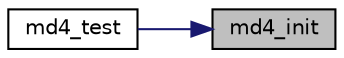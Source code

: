 digraph "md4_init"
{
 // LATEX_PDF_SIZE
  edge [fontname="Helvetica",fontsize="10",labelfontname="Helvetica",labelfontsize="10"];
  node [fontname="Helvetica",fontsize="10",shape=record];
  rankdir="RL";
  Node10 [label="md4_init",height=0.2,width=0.4,color="black", fillcolor="grey75", style="filled", fontcolor="black",tooltip="Initialize the hash state."];
  Node10 -> Node11 [dir="back",color="midnightblue",fontsize="10",style="solid",fontname="Helvetica"];
  Node11 [label="md4_test",height=0.2,width=0.4,color="black", fillcolor="white", style="filled",URL="$md4_8c.html#ad61aadd48a53652bc8063afad9a9ae56",tooltip="Self-test the hash."];
}
